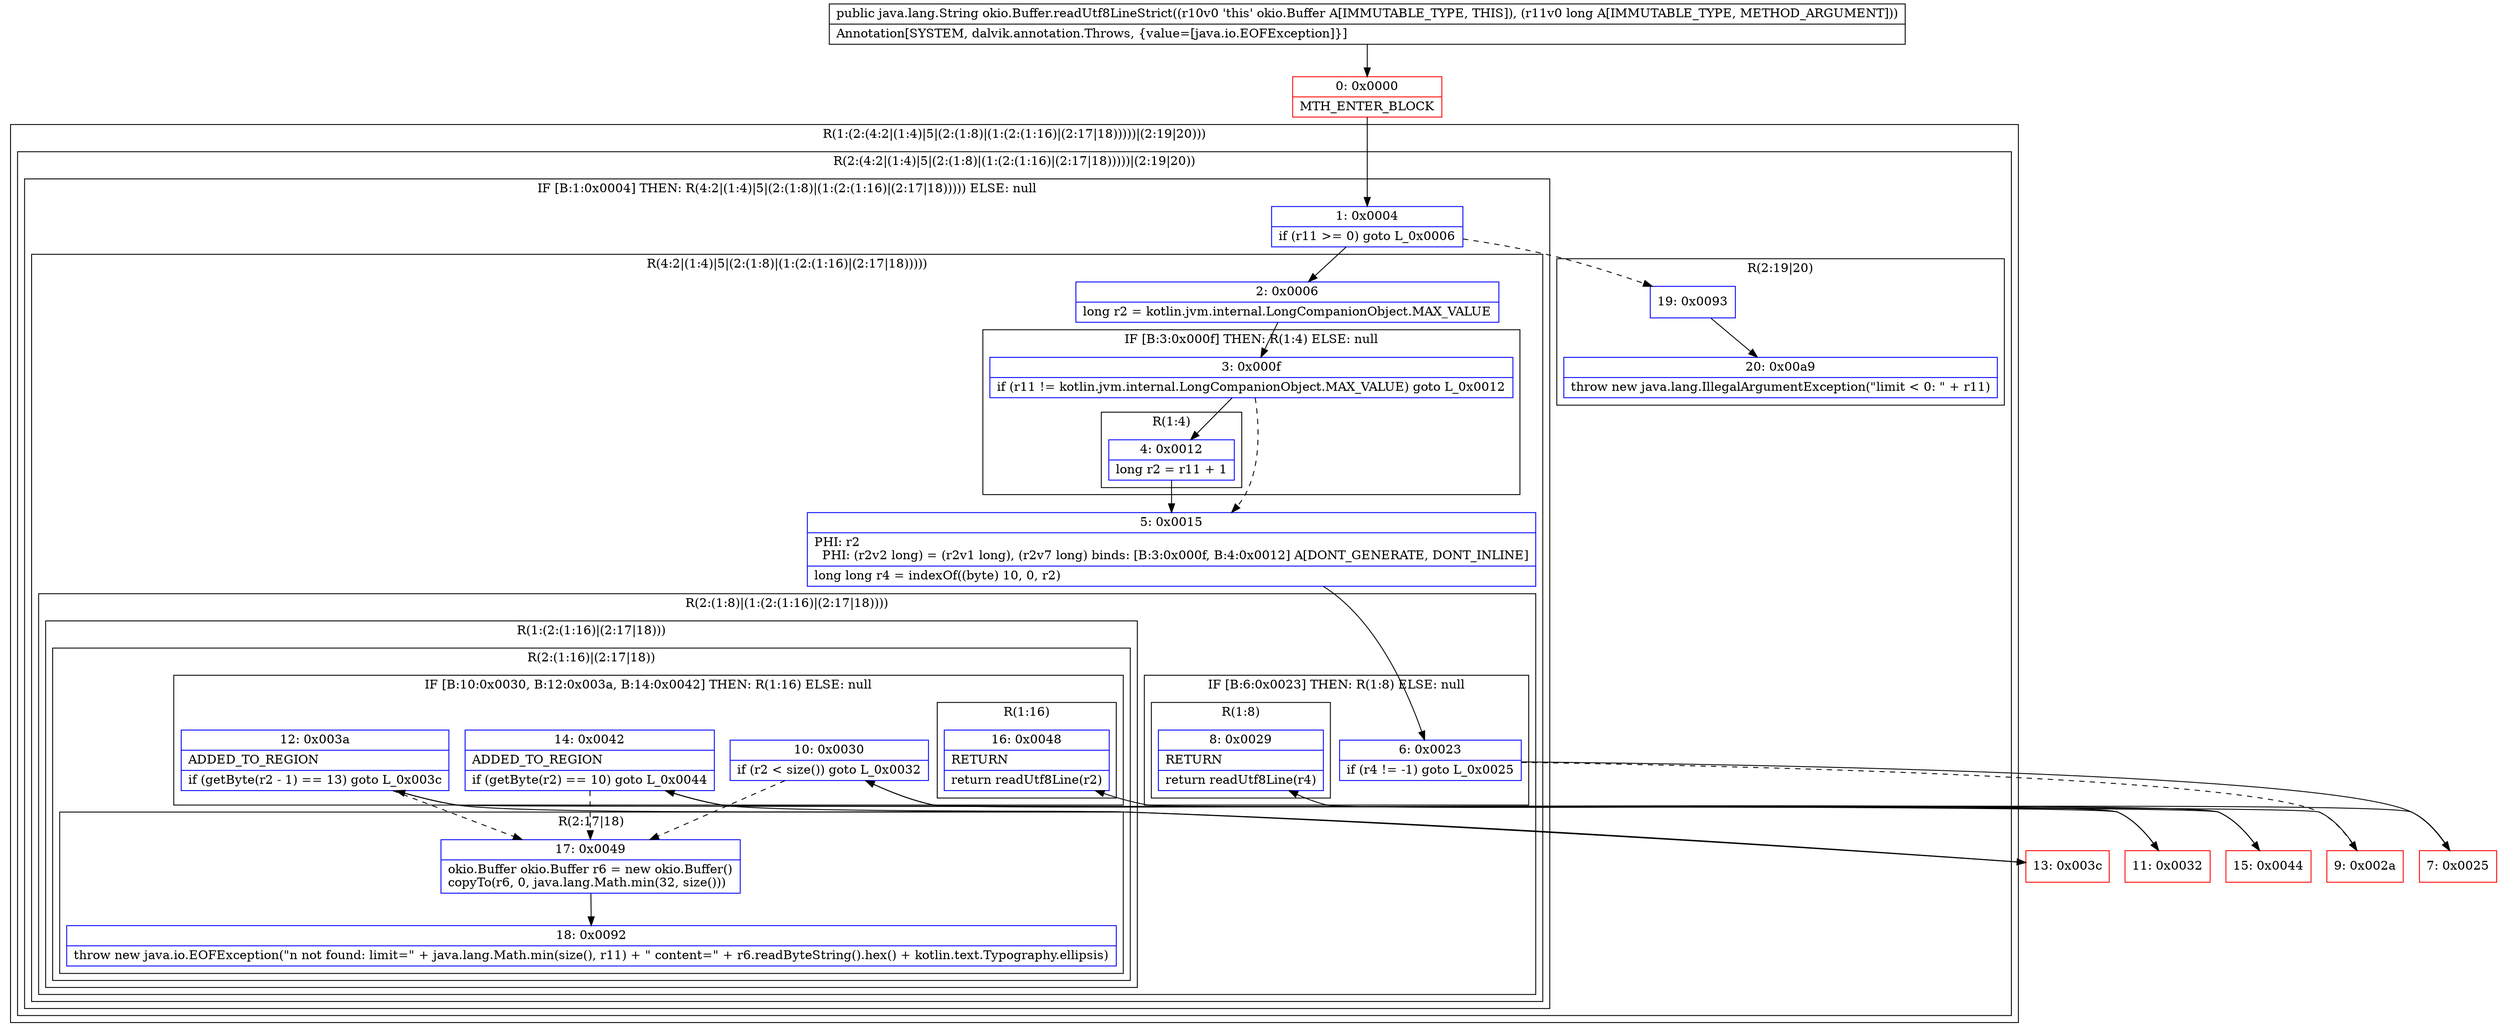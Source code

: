 digraph "CFG forokio.Buffer.readUtf8LineStrict(J)Ljava\/lang\/String;" {
subgraph cluster_Region_1748105350 {
label = "R(1:(2:(4:2|(1:4)|5|(2:(1:8)|(1:(2:(1:16)|(2:17|18)))))|(2:19|20)))";
node [shape=record,color=blue];
subgraph cluster_Region_423560067 {
label = "R(2:(4:2|(1:4)|5|(2:(1:8)|(1:(2:(1:16)|(2:17|18)))))|(2:19|20))";
node [shape=record,color=blue];
subgraph cluster_IfRegion_2079153926 {
label = "IF [B:1:0x0004] THEN: R(4:2|(1:4)|5|(2:(1:8)|(1:(2:(1:16)|(2:17|18))))) ELSE: null";
node [shape=record,color=blue];
Node_1 [shape=record,label="{1\:\ 0x0004|if (r11 \>= 0) goto L_0x0006\l}"];
subgraph cluster_Region_1021644727 {
label = "R(4:2|(1:4)|5|(2:(1:8)|(1:(2:(1:16)|(2:17|18)))))";
node [shape=record,color=blue];
Node_2 [shape=record,label="{2\:\ 0x0006|long r2 = kotlin.jvm.internal.LongCompanionObject.MAX_VALUE\l}"];
subgraph cluster_IfRegion_1494903539 {
label = "IF [B:3:0x000f] THEN: R(1:4) ELSE: null";
node [shape=record,color=blue];
Node_3 [shape=record,label="{3\:\ 0x000f|if (r11 != kotlin.jvm.internal.LongCompanionObject.MAX_VALUE) goto L_0x0012\l}"];
subgraph cluster_Region_479981544 {
label = "R(1:4)";
node [shape=record,color=blue];
Node_4 [shape=record,label="{4\:\ 0x0012|long r2 = r11 + 1\l}"];
}
}
Node_5 [shape=record,label="{5\:\ 0x0015|PHI: r2 \l  PHI: (r2v2 long) = (r2v1 long), (r2v7 long) binds: [B:3:0x000f, B:4:0x0012] A[DONT_GENERATE, DONT_INLINE]\l|long long r4 = indexOf((byte) 10, 0, r2)\l}"];
subgraph cluster_Region_1049119902 {
label = "R(2:(1:8)|(1:(2:(1:16)|(2:17|18))))";
node [shape=record,color=blue];
subgraph cluster_IfRegion_1919440728 {
label = "IF [B:6:0x0023] THEN: R(1:8) ELSE: null";
node [shape=record,color=blue];
Node_6 [shape=record,label="{6\:\ 0x0023|if (r4 != \-1) goto L_0x0025\l}"];
subgraph cluster_Region_835650130 {
label = "R(1:8)";
node [shape=record,color=blue];
Node_8 [shape=record,label="{8\:\ 0x0029|RETURN\l|return readUtf8Line(r4)\l}"];
}
}
subgraph cluster_Region_1598710743 {
label = "R(1:(2:(1:16)|(2:17|18)))";
node [shape=record,color=blue];
subgraph cluster_Region_1313739351 {
label = "R(2:(1:16)|(2:17|18))";
node [shape=record,color=blue];
subgraph cluster_IfRegion_1498091568 {
label = "IF [B:10:0x0030, B:12:0x003a, B:14:0x0042] THEN: R(1:16) ELSE: null";
node [shape=record,color=blue];
Node_10 [shape=record,label="{10\:\ 0x0030|if (r2 \< size()) goto L_0x0032\l}"];
Node_12 [shape=record,label="{12\:\ 0x003a|ADDED_TO_REGION\l|if (getByte(r2 \- 1) == 13) goto L_0x003c\l}"];
Node_14 [shape=record,label="{14\:\ 0x0042|ADDED_TO_REGION\l|if (getByte(r2) == 10) goto L_0x0044\l}"];
subgraph cluster_Region_1717859476 {
label = "R(1:16)";
node [shape=record,color=blue];
Node_16 [shape=record,label="{16\:\ 0x0048|RETURN\l|return readUtf8Line(r2)\l}"];
}
}
subgraph cluster_Region_805588683 {
label = "R(2:17|18)";
node [shape=record,color=blue];
Node_17 [shape=record,label="{17\:\ 0x0049|okio.Buffer okio.Buffer r6 = new okio.Buffer()\lcopyTo(r6, 0, java.lang.Math.min(32, size()))\l}"];
Node_18 [shape=record,label="{18\:\ 0x0092|throw new java.io.EOFException(\"n not found: limit=\" + java.lang.Math.min(size(), r11) + \" content=\" + r6.readByteString().hex() + kotlin.text.Typography.ellipsis)\l}"];
}
}
}
}
}
}
subgraph cluster_Region_1141482655 {
label = "R(2:19|20)";
node [shape=record,color=blue];
Node_19 [shape=record,label="{19\:\ 0x0093}"];
Node_20 [shape=record,label="{20\:\ 0x00a9|throw new java.lang.IllegalArgumentException(\"limit \< 0: \" + r11)\l}"];
}
}
}
Node_0 [shape=record,color=red,label="{0\:\ 0x0000|MTH_ENTER_BLOCK\l}"];
Node_7 [shape=record,color=red,label="{7\:\ 0x0025}"];
Node_9 [shape=record,color=red,label="{9\:\ 0x002a}"];
Node_11 [shape=record,color=red,label="{11\:\ 0x0032}"];
Node_13 [shape=record,color=red,label="{13\:\ 0x003c}"];
Node_15 [shape=record,color=red,label="{15\:\ 0x0044}"];
MethodNode[shape=record,label="{public java.lang.String okio.Buffer.readUtf8LineStrict((r10v0 'this' okio.Buffer A[IMMUTABLE_TYPE, THIS]), (r11v0 long A[IMMUTABLE_TYPE, METHOD_ARGUMENT]))  | Annotation[SYSTEM, dalvik.annotation.Throws, \{value=[java.io.EOFException]\}]\l}"];
MethodNode -> Node_0;
Node_1 -> Node_2;
Node_1 -> Node_19[style=dashed];
Node_2 -> Node_3;
Node_3 -> Node_4;
Node_3 -> Node_5[style=dashed];
Node_4 -> Node_5;
Node_5 -> Node_6;
Node_6 -> Node_7;
Node_6 -> Node_9[style=dashed];
Node_10 -> Node_11;
Node_10 -> Node_17[style=dashed];
Node_12 -> Node_13;
Node_12 -> Node_17[style=dashed];
Node_14 -> Node_15;
Node_14 -> Node_17[style=dashed];
Node_17 -> Node_18;
Node_19 -> Node_20;
Node_0 -> Node_1;
Node_7 -> Node_8;
Node_9 -> Node_10;
Node_11 -> Node_12;
Node_13 -> Node_14;
Node_15 -> Node_16;
}

